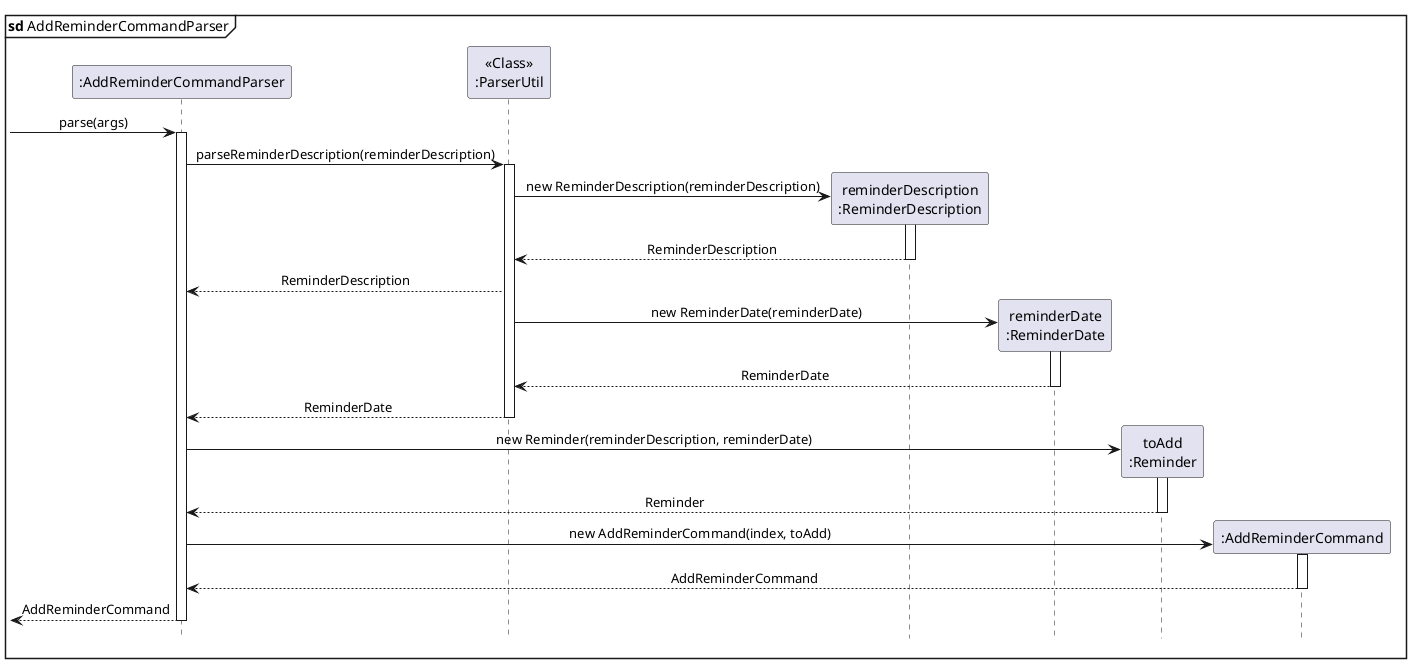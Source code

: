 @startuml
'https://plantuml.com/sequence-diagram

mainframe **sd** AddReminderCommandParser
hide footbox

skinparam Sequence {
    MessageAlign center
    BoxFontSize 15
    BoxPadding 0
    BoxFontColor #FFFFFF
    FontName Arial
}

participant ":AddReminderCommandParser" as AddReminderCommandParser
participant "<<Class>>\n:ParserUtil" as ParserUtil
participant "reminderDescription\n:ReminderDescription" as ReminderDescription
participant "reminderDate\n:ReminderDate" as ReminderDate
participant "toAdd\n:Reminder" as Reminder
participant ":AddReminderCommand" as AddReminderCommand

-> AddReminderCommandParser : parse(args)

activate AddReminderCommandParser
AddReminderCommandParser -> ParserUtil : parseReminderDescription(reminderDescription)
activate ParserUtil

create ReminderDescription
ParserUtil -> ReminderDescription : new ReminderDescription(reminderDescription)
activate ReminderDescription

ReminderDescription --> ParserUtil : ReminderDescription
deactivate ReminderDescription

ParserUtil --> AddReminderCommandParser : ReminderDescription

create ReminderDate
ParserUtil -> ReminderDate : new ReminderDate(reminderDate)
activate ReminderDate

ReminderDate --> ParserUtil : ReminderDate
deactivate ReminderDate

ParserUtil --> AddReminderCommandParser : ReminderDate
deactivate ParserUtil

create Reminder
AddReminderCommandParser -> Reminder : new Reminder(reminderDescription, reminderDate)
activate Reminder

Reminder --> AddReminderCommandParser : Reminder
deactivate Reminder

create AddReminderCommand
AddReminderCommandParser -> AddReminderCommand : new AddReminderCommand(index, toAdd)
activate AddReminderCommand

AddReminderCommand --> AddReminderCommandParser : AddReminderCommand
deactivate AddReminderCommand

<-- AddReminderCommandParser : AddReminderCommand
deactivate AddReminderCommandParser

@enduml

